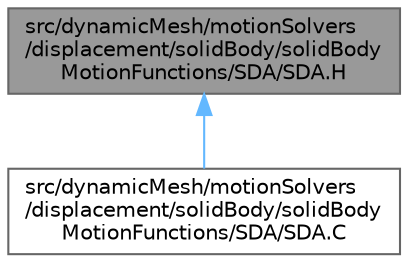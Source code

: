digraph "src/dynamicMesh/motionSolvers/displacement/solidBody/solidBodyMotionFunctions/SDA/SDA.H"
{
 // LATEX_PDF_SIZE
  bgcolor="transparent";
  edge [fontname=Helvetica,fontsize=10,labelfontname=Helvetica,labelfontsize=10];
  node [fontname=Helvetica,fontsize=10,shape=box,height=0.2,width=0.4];
  Node1 [id="Node000001",label="src/dynamicMesh/motionSolvers\l/displacement/solidBody/solidBody\lMotionFunctions/SDA/SDA.H",height=0.2,width=0.4,color="gray40", fillcolor="grey60", style="filled", fontcolor="black",tooltip=" "];
  Node1 -> Node2 [id="edge1_Node000001_Node000002",dir="back",color="steelblue1",style="solid",tooltip=" "];
  Node2 [id="Node000002",label="src/dynamicMesh/motionSolvers\l/displacement/solidBody/solidBody\lMotionFunctions/SDA/SDA.C",height=0.2,width=0.4,color="grey40", fillcolor="white", style="filled",URL="$SDA_8C.html",tooltip=" "];
}
